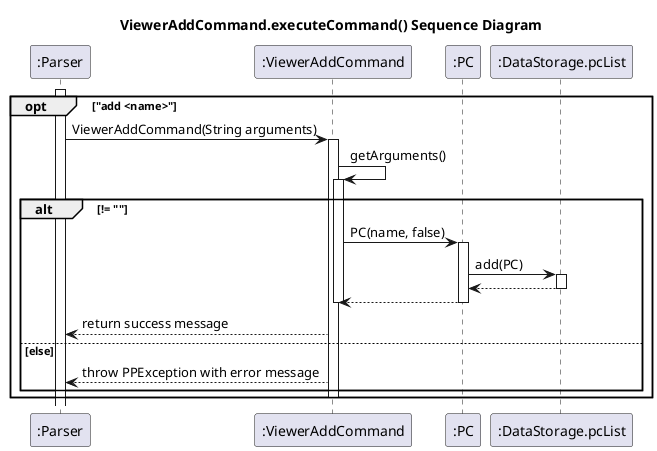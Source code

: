 @startuml
title ViewerAddCommand.executeCommand() Sequence Diagram

participant ":Parser" as Parser
participant ":ViewerAddCommand" as ViewerAddCommand
participant ":PC" as PC
participant ":DataStorage.pcList" as DataStorage.pcList

activate Parser
opt "add <name>"
Parser -> ViewerAddCommand: ViewerAddCommand(String arguments)
activate ViewerAddCommand
ViewerAddCommand -> ViewerAddCommand: getArguments()
activate ViewerAddCommand
alt != ""
    ViewerAddCommand -> PC: PC(name, false)
    activate PC
    PC -> DataStorage.pcList: add(PC)
    activate DataStorage.pcList
    DataStorage.pcList --> PC
    deactivate DataStorage.pcList
    PC --> ViewerAddCommand
    deactivate PC
    deactivate ViewerAddCommand
    ViewerAddCommand --> Parser: return success message
else else
    ViewerAddCommand --> Parser: throw PPException with error message
end

deactivate ViewerAddCommand
end
@enduml